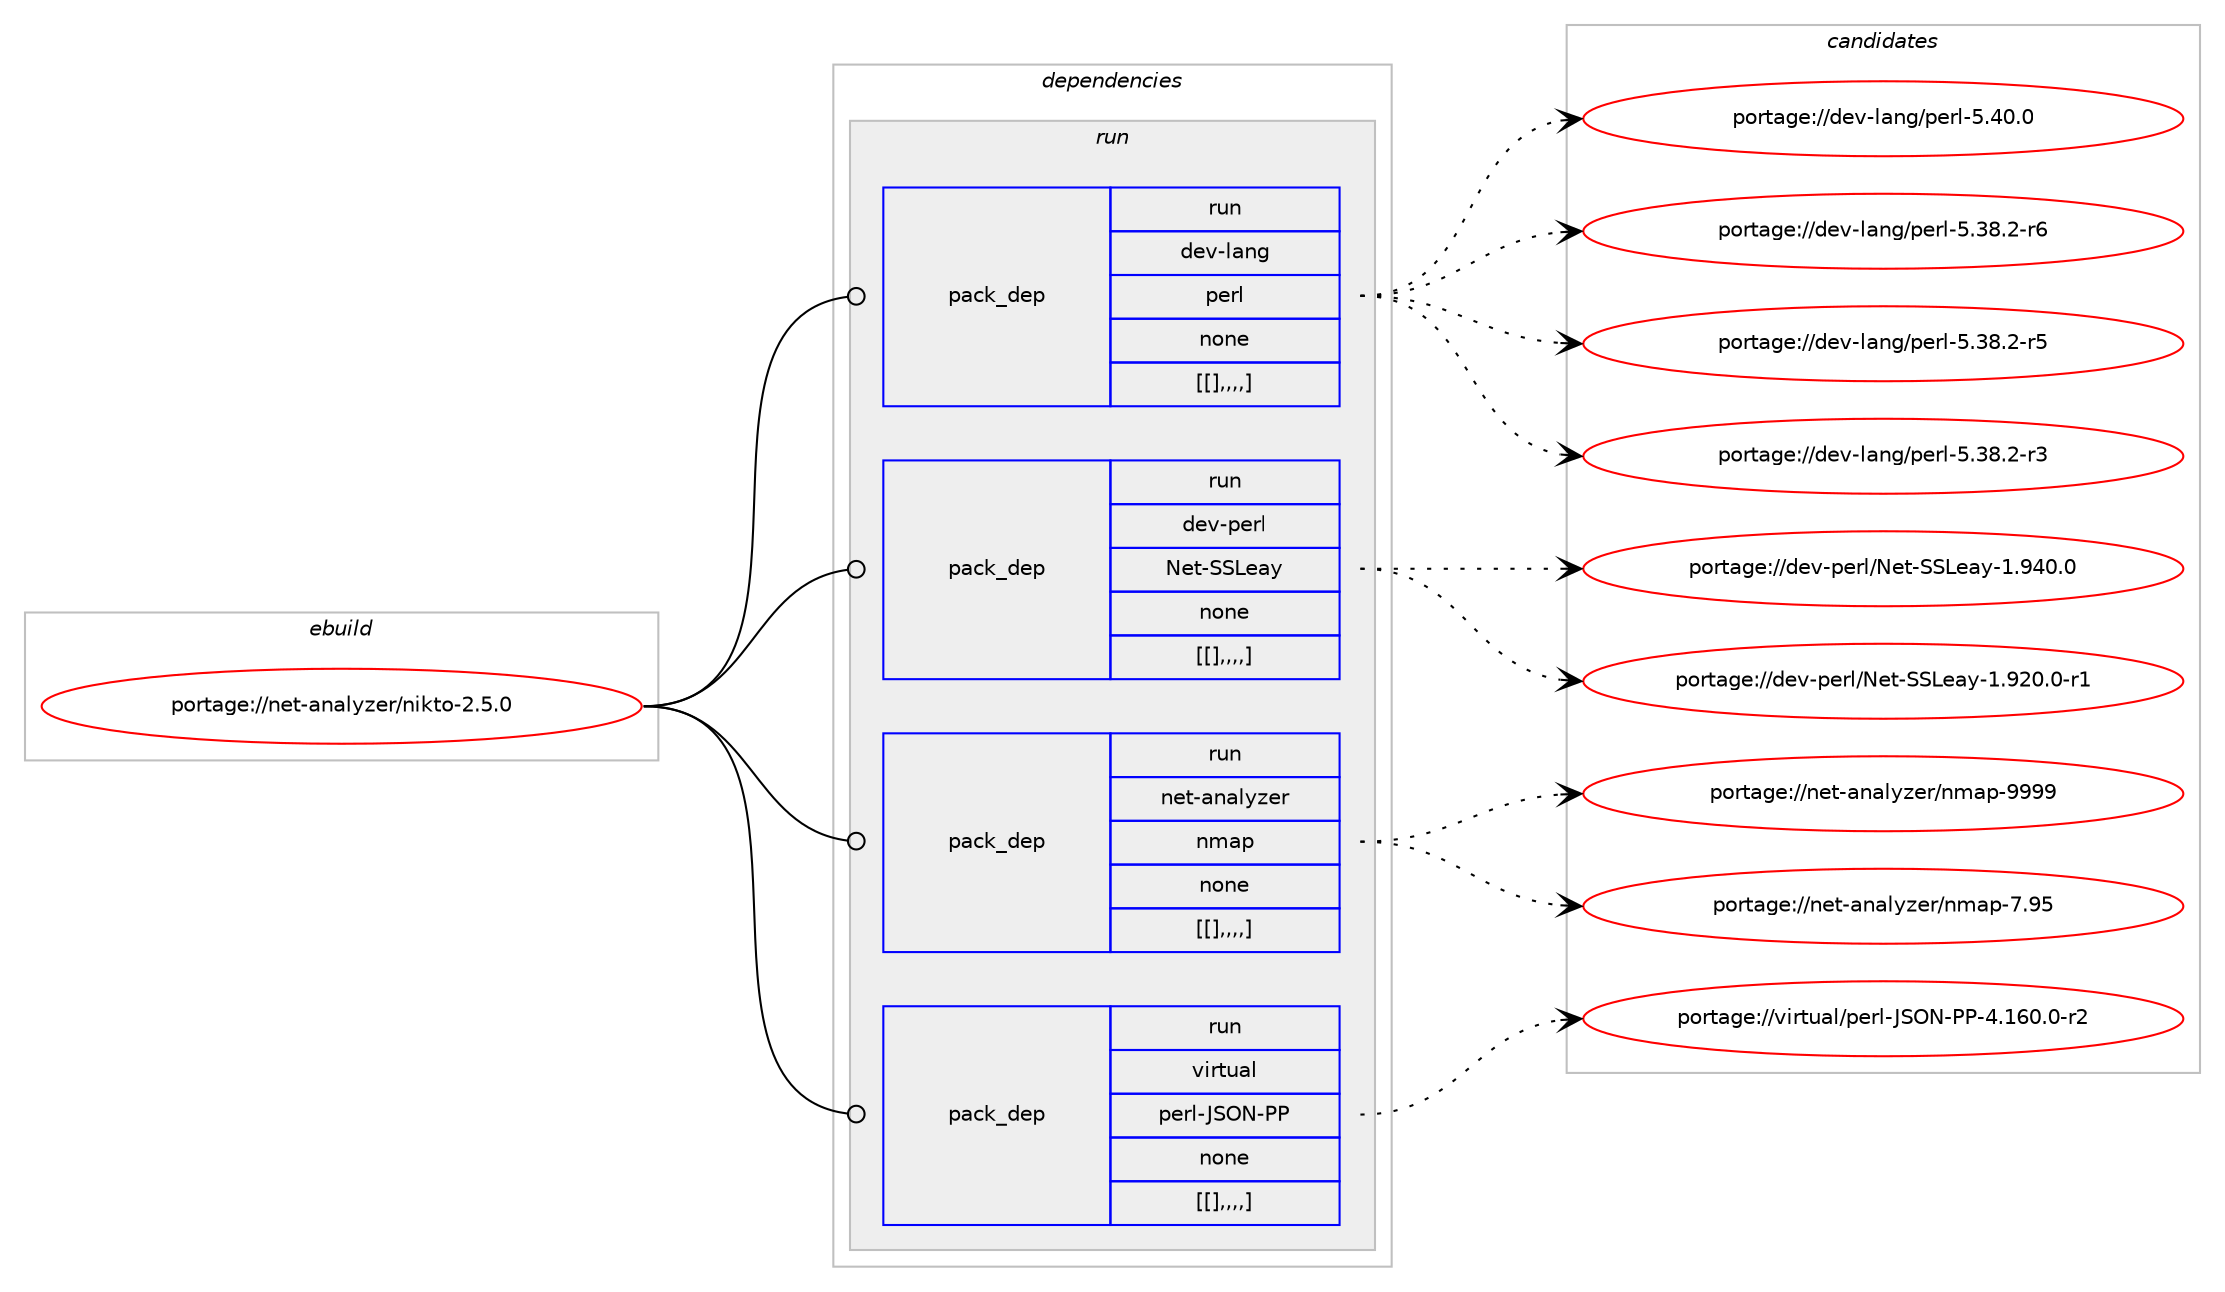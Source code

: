 digraph prolog {

# *************
# Graph options
# *************

newrank=true;
concentrate=true;
compound=true;
graph [rankdir=LR,fontname=Helvetica,fontsize=10,ranksep=1.5];#, ranksep=2.5, nodesep=0.2];
edge  [arrowhead=vee];
node  [fontname=Helvetica,fontsize=10];

# **********
# The ebuild
# **********

subgraph cluster_leftcol {
color=gray;
label=<<i>ebuild</i>>;
id [label="portage://net-analyzer/nikto-2.5.0", color=red, width=4, href="../net-analyzer/nikto-2.5.0.svg"];
}

# ****************
# The dependencies
# ****************

subgraph cluster_midcol {
color=gray;
label=<<i>dependencies</i>>;
subgraph cluster_compile {
fillcolor="#eeeeee";
style=filled;
label=<<i>compile</i>>;
}
subgraph cluster_compileandrun {
fillcolor="#eeeeee";
style=filled;
label=<<i>compile and run</i>>;
}
subgraph cluster_run {
fillcolor="#eeeeee";
style=filled;
label=<<i>run</i>>;
subgraph pack5 {
dependency7 [label=<<TABLE BORDER="0" CELLBORDER="1" CELLSPACING="0" CELLPADDING="4" WIDTH="220"><TR><TD ROWSPAN="6" CELLPADDING="30">pack_dep</TD></TR><TR><TD WIDTH="110">run</TD></TR><TR><TD>dev-lang</TD></TR><TR><TD>perl</TD></TR><TR><TD>none</TD></TR><TR><TD>[[],,,,]</TD></TR></TABLE>>, shape=none, color=blue];
}
id:e -> dependency7:w [weight=20,style="solid",arrowhead="odot"];
subgraph pack50 {
dependency80 [label=<<TABLE BORDER="0" CELLBORDER="1" CELLSPACING="0" CELLPADDING="4" WIDTH="220"><TR><TD ROWSPAN="6" CELLPADDING="30">pack_dep</TD></TR><TR><TD WIDTH="110">run</TD></TR><TR><TD>dev-perl</TD></TR><TR><TD>Net-SSLeay</TD></TR><TR><TD>none</TD></TR><TR><TD>[[],,,,]</TD></TR></TABLE>>, shape=none, color=blue];
}
id:e -> dependency80:w [weight=20,style="solid",arrowhead="odot"];
subgraph pack75 {
dependency97 [label=<<TABLE BORDER="0" CELLBORDER="1" CELLSPACING="0" CELLPADDING="4" WIDTH="220"><TR><TD ROWSPAN="6" CELLPADDING="30">pack_dep</TD></TR><TR><TD WIDTH="110">run</TD></TR><TR><TD>net-analyzer</TD></TR><TR><TD>nmap</TD></TR><TR><TD>none</TD></TR><TR><TD>[[],,,,]</TD></TR></TABLE>>, shape=none, color=blue];
}
id:e -> dependency97:w [weight=20,style="solid",arrowhead="odot"];
subgraph pack89 {
dependency114 [label=<<TABLE BORDER="0" CELLBORDER="1" CELLSPACING="0" CELLPADDING="4" WIDTH="220"><TR><TD ROWSPAN="6" CELLPADDING="30">pack_dep</TD></TR><TR><TD WIDTH="110">run</TD></TR><TR><TD>virtual</TD></TR><TR><TD>perl-JSON-PP</TD></TR><TR><TD>none</TD></TR><TR><TD>[[],,,,]</TD></TR></TABLE>>, shape=none, color=blue];
}
id:e -> dependency114:w [weight=20,style="solid",arrowhead="odot"];
}
}

# **************
# The candidates
# **************

subgraph cluster_choices {
rank=same;
color=gray;
label=<<i>candidates</i>>;

subgraph choice25 {
color=black;
nodesep=1;
choice10010111845108971101034711210111410845534652484648 [label="portage://dev-lang/perl-5.40.0", color=red, width=4,href="../dev-lang/perl-5.40.0.svg"];
choice100101118451089711010347112101114108455346515646504511454 [label="portage://dev-lang/perl-5.38.2-r6", color=red, width=4,href="../dev-lang/perl-5.38.2-r6.svg"];
choice100101118451089711010347112101114108455346515646504511453 [label="portage://dev-lang/perl-5.38.2-r5", color=red, width=4,href="../dev-lang/perl-5.38.2-r5.svg"];
choice100101118451089711010347112101114108455346515646504511451 [label="portage://dev-lang/perl-5.38.2-r3", color=red, width=4,href="../dev-lang/perl-5.38.2-r3.svg"];
dependency7:e -> choice10010111845108971101034711210111410845534652484648:w [style=dotted,weight="100"];
dependency7:e -> choice100101118451089711010347112101114108455346515646504511454:w [style=dotted,weight="100"];
dependency7:e -> choice100101118451089711010347112101114108455346515646504511453:w [style=dotted,weight="100"];
dependency7:e -> choice100101118451089711010347112101114108455346515646504511451:w [style=dotted,weight="100"];
}
subgraph choice34 {
color=black;
nodesep=1;
choice10010111845112101114108477810111645838376101971214549465752484648 [label="portage://dev-perl/Net-SSLeay-1.940.0", color=red, width=4,href="../dev-perl/Net-SSLeay-1.940.0.svg"];
choice100101118451121011141084778101116458383761019712145494657504846484511449 [label="portage://dev-perl/Net-SSLeay-1.920.0-r1", color=red, width=4,href="../dev-perl/Net-SSLeay-1.920.0-r1.svg"];
dependency80:e -> choice10010111845112101114108477810111645838376101971214549465752484648:w [style=dotted,weight="100"];
dependency80:e -> choice100101118451121011141084778101116458383761019712145494657504846484511449:w [style=dotted,weight="100"];
}
subgraph choice37 {
color=black;
nodesep=1;
choice11010111645971109710812112210111447110109971124557575757 [label="portage://net-analyzer/nmap-9999", color=red, width=4,href="../net-analyzer/nmap-9999.svg"];
choice11010111645971109710812112210111447110109971124555465753 [label="portage://net-analyzer/nmap-7.95", color=red, width=4,href="../net-analyzer/nmap-7.95.svg"];
dependency97:e -> choice11010111645971109710812112210111447110109971124557575757:w [style=dotted,weight="100"];
dependency97:e -> choice11010111645971109710812112210111447110109971124555465753:w [style=dotted,weight="100"];
}
subgraph choice40 {
color=black;
nodesep=1;
choice1181051141161179710847112101114108457483797845808045524649544846484511450 [label="portage://virtual/perl-JSON-PP-4.160.0-r2", color=red, width=4,href="../virtual/perl-JSON-PP-4.160.0-r2.svg"];
dependency114:e -> choice1181051141161179710847112101114108457483797845808045524649544846484511450:w [style=dotted,weight="100"];
}
}

}
